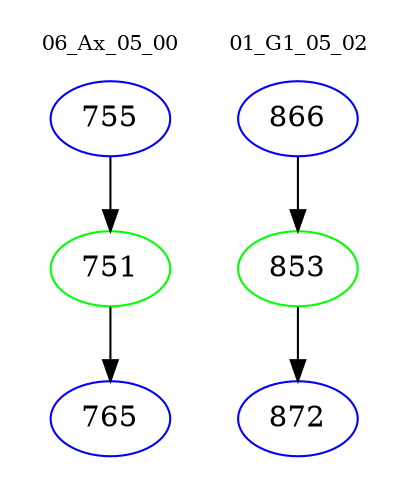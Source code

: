 digraph{
subgraph cluster_0 {
color = white
label = "06_Ax_05_00";
fontsize=10;
T0_755 [label="755", color="blue"]
T0_755 -> T0_751 [color="black"]
T0_751 [label="751", color="green"]
T0_751 -> T0_765 [color="black"]
T0_765 [label="765", color="blue"]
}
subgraph cluster_1 {
color = white
label = "01_G1_05_02";
fontsize=10;
T1_866 [label="866", color="blue"]
T1_866 -> T1_853 [color="black"]
T1_853 [label="853", color="green"]
T1_853 -> T1_872 [color="black"]
T1_872 [label="872", color="blue"]
}
}
